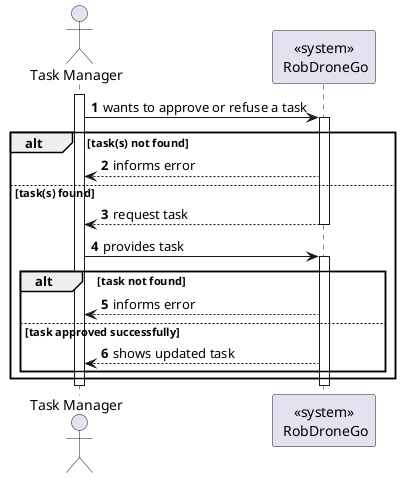 @startuml
autonumber

actor "Task Manager" as usr

participant "<<system>>\n RobDroneGo" as sys

activate usr
    usr -> sys : wants to approve or refuse a task
    activate sys
        alt task(s) not found
            sys --> usr: informs error
        else task(s) found
        sys --> usr : request task
    deactivate sys


    usr -> sys : provides task
    activate sys
        alt task not found
            sys --> usr : informs error
        else task approved successfully
            sys --> usr : shows updated task
        end

        end
    deactivate sys
deactivate usr

@enduml
